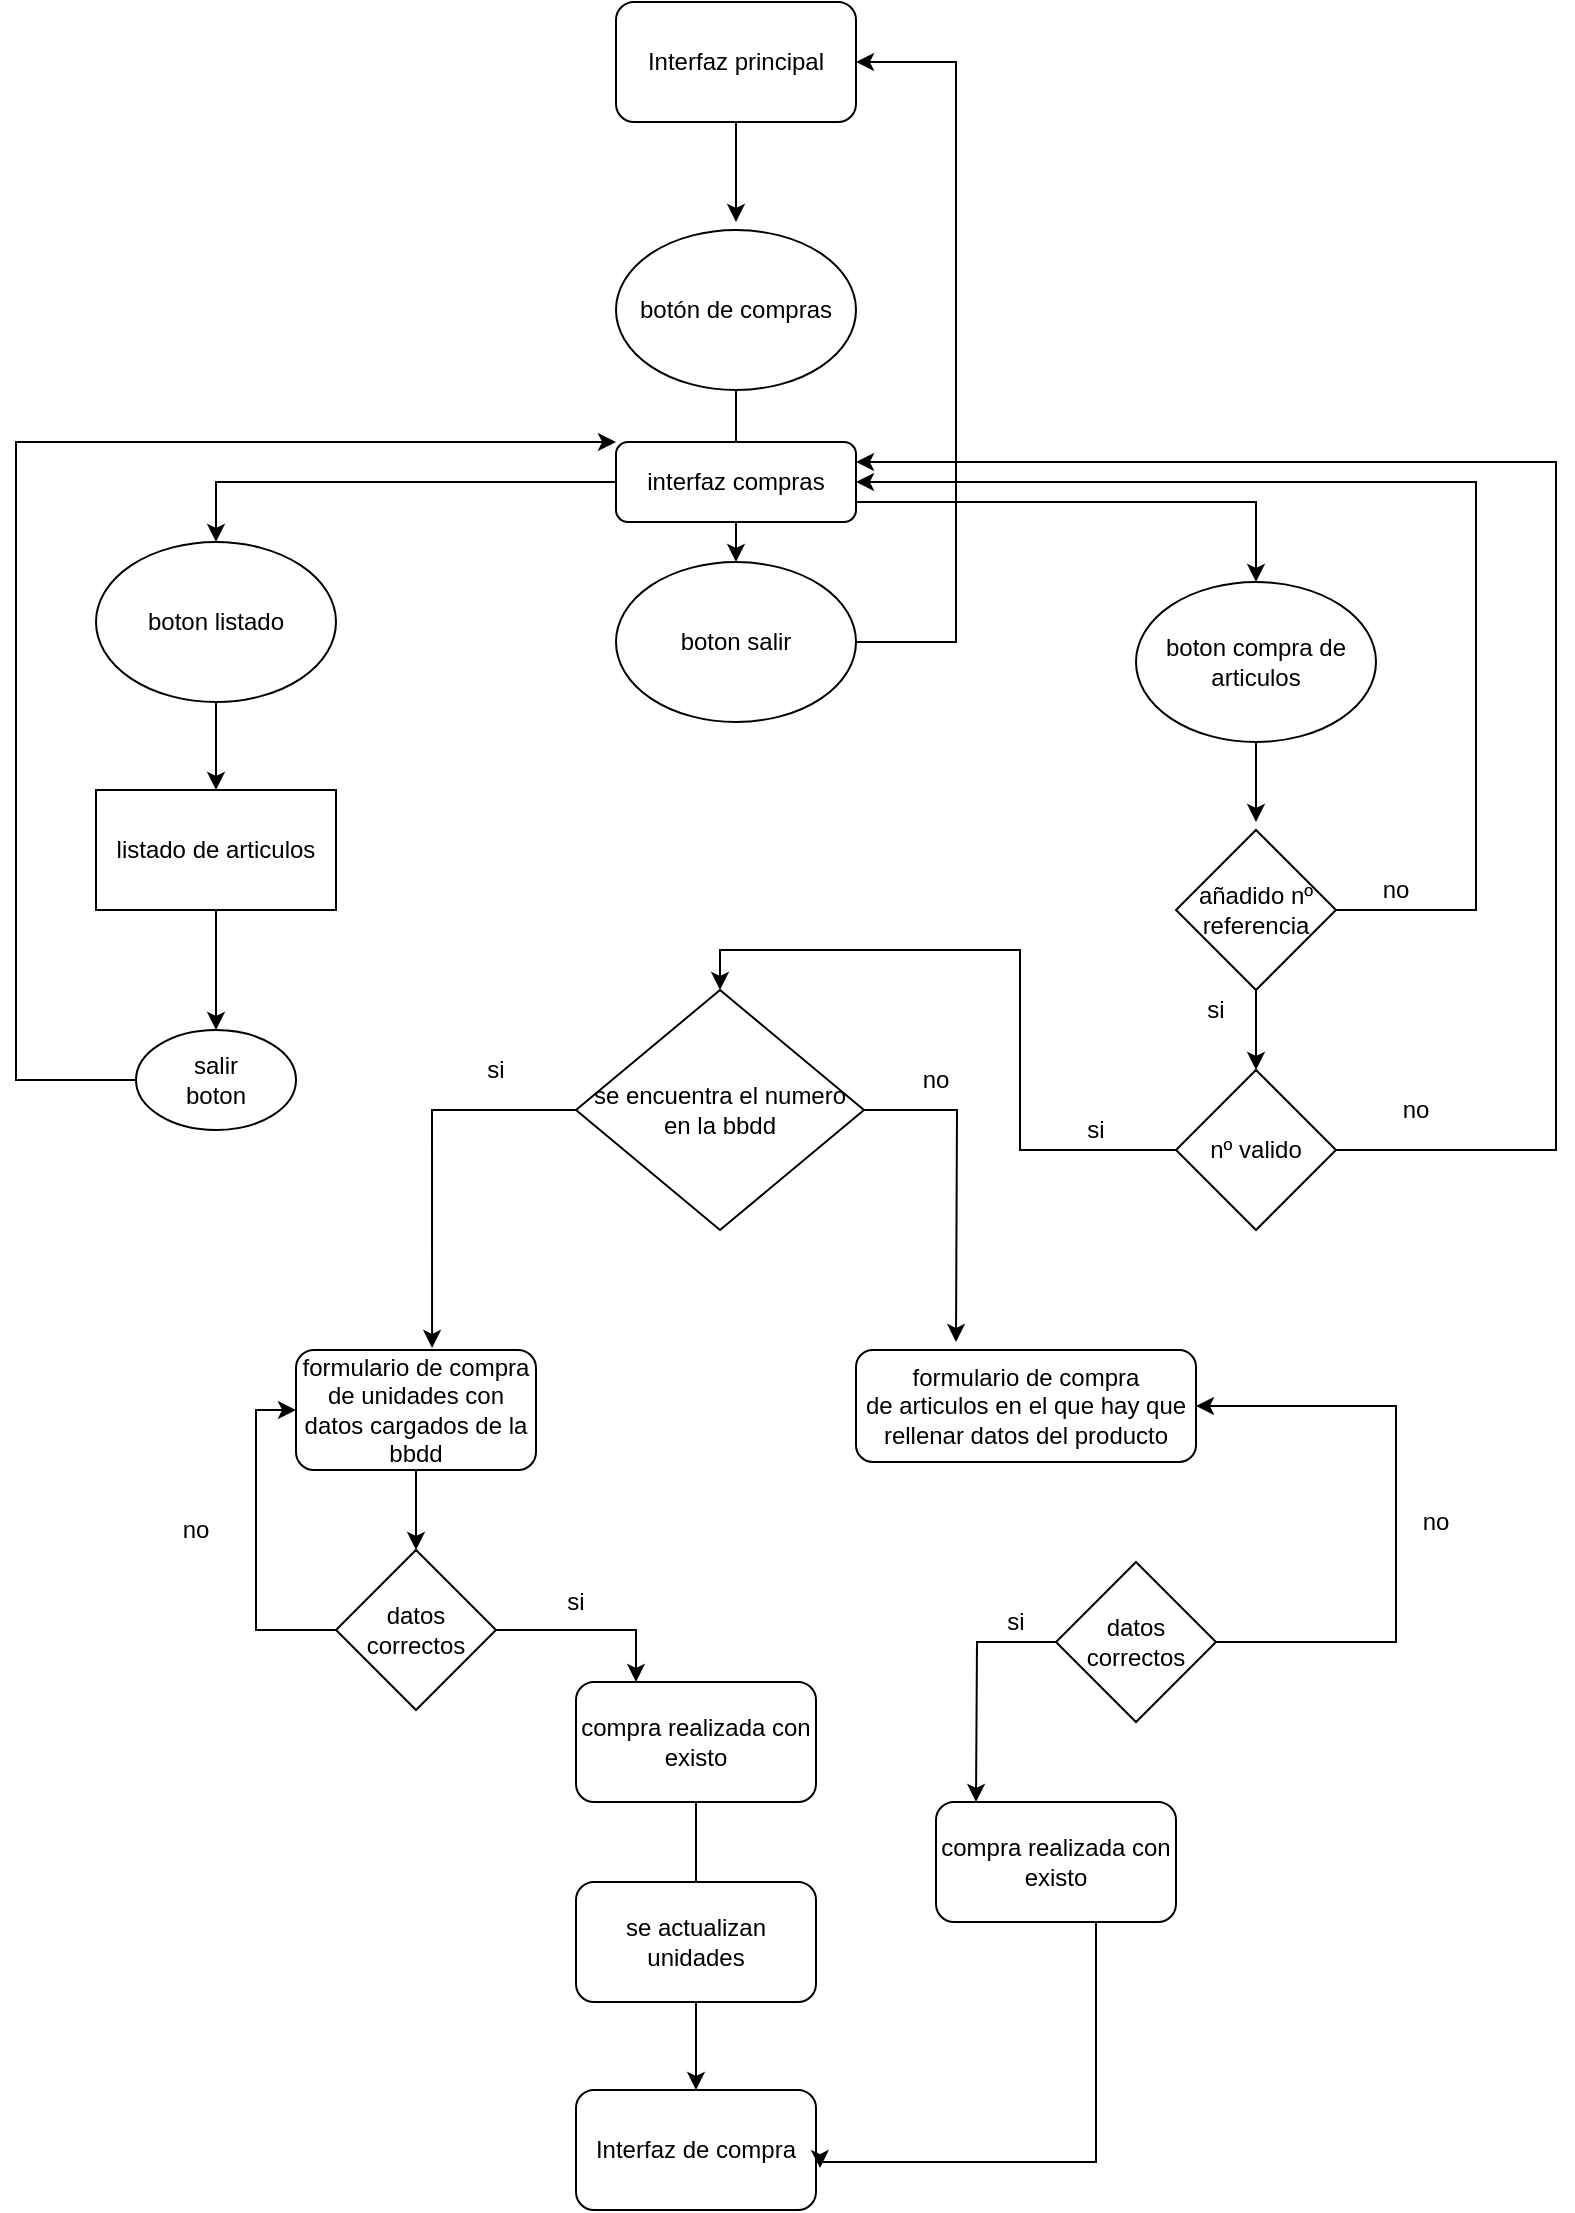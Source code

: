 <mxfile version="13.9.7" type="device"><diagram id="y0XukhvgNyU9BGp6lTJl" name="Page-1"><mxGraphModel dx="868" dy="393" grid="1" gridSize="10" guides="1" tooltips="1" connect="1" arrows="1" fold="1" page="1" pageScale="1" pageWidth="827" pageHeight="1169" math="0" shadow="0"><root><mxCell id="0"/><mxCell id="1" parent="0"/><mxCell id="GUzYTEe5EyGzgP-8AbfF-11" style="edgeStyle=orthogonalEdgeStyle;rounded=0;orthogonalLoop=1;jettySize=auto;html=1;exitX=0;exitY=0.5;exitDx=0;exitDy=0;" parent="1" source="GUzYTEe5EyGzgP-8AbfF-50" target="GUzYTEe5EyGzgP-8AbfF-2" edge="1"><mxGeometry relative="1" as="geometry"/></mxCell><mxCell id="GUzYTEe5EyGzgP-8AbfF-12" style="edgeStyle=orthogonalEdgeStyle;rounded=0;orthogonalLoop=1;jettySize=auto;html=1;exitX=0.5;exitY=1;exitDx=0;exitDy=0;entryX=0.5;entryY=0;entryDx=0;entryDy=0;" parent="1" source="GUzYTEe5EyGzgP-8AbfF-1" target="GUzYTEe5EyGzgP-8AbfF-3" edge="1"><mxGeometry relative="1" as="geometry"/></mxCell><mxCell id="GUzYTEe5EyGzgP-8AbfF-13" style="edgeStyle=orthogonalEdgeStyle;rounded=0;orthogonalLoop=1;jettySize=auto;html=1;entryX=0.5;entryY=0;entryDx=0;entryDy=0;exitX=1;exitY=0.25;exitDx=0;exitDy=0;" parent="1" source="GUzYTEe5EyGzgP-8AbfF-50" target="GUzYTEe5EyGzgP-8AbfF-4" edge="1"><mxGeometry relative="1" as="geometry"><mxPoint x="510" y="270" as="sourcePoint"/><Array as="points"><mxPoint x="440" y="290"/><mxPoint x="640" y="290"/></Array></mxGeometry></mxCell><mxCell id="GUzYTEe5EyGzgP-8AbfF-1" value="&lt;font style=&quot;vertical-align: inherit&quot;&gt;&lt;font style=&quot;vertical-align: inherit&quot;&gt;&lt;font style=&quot;vertical-align: inherit&quot;&gt;&lt;font style=&quot;vertical-align: inherit&quot;&gt;&lt;font style=&quot;vertical-align: inherit&quot;&gt;&lt;font style=&quot;vertical-align: inherit&quot;&gt;botón de compras&lt;/font&gt;&lt;/font&gt;&lt;/font&gt;&lt;/font&gt;&lt;/font&gt;&lt;/font&gt;" style="ellipse;whiteSpace=wrap;html=1;" parent="1" vertex="1"><mxGeometry x="320" y="154" width="120" height="80" as="geometry"/></mxCell><mxCell id="GUzYTEe5EyGzgP-8AbfF-8" style="edgeStyle=orthogonalEdgeStyle;rounded=0;orthogonalLoop=1;jettySize=auto;html=1;entryX=0.5;entryY=0;entryDx=0;entryDy=0;" parent="1" source="GUzYTEe5EyGzgP-8AbfF-2" target="GUzYTEe5EyGzgP-8AbfF-6" edge="1"><mxGeometry relative="1" as="geometry"/></mxCell><mxCell id="GUzYTEe5EyGzgP-8AbfF-2" value="&lt;font style=&quot;vertical-align: inherit&quot;&gt;&lt;font style=&quot;vertical-align: inherit&quot;&gt;&lt;font style=&quot;vertical-align: inherit&quot;&gt;&lt;font style=&quot;vertical-align: inherit&quot;&gt;&lt;font style=&quot;vertical-align: inherit&quot;&gt;&lt;font style=&quot;vertical-align: inherit&quot;&gt;boton listado&lt;/font&gt;&lt;/font&gt;&lt;/font&gt;&lt;/font&gt;&lt;/font&gt;&lt;/font&gt;" style="ellipse;whiteSpace=wrap;html=1;" parent="1" vertex="1"><mxGeometry x="60" y="310" width="120" height="80" as="geometry"/></mxCell><mxCell id="GUzYTEe5EyGzgP-8AbfF-14" style="edgeStyle=orthogonalEdgeStyle;rounded=0;orthogonalLoop=1;jettySize=auto;html=1;entryX=1;entryY=0.5;entryDx=0;entryDy=0;" parent="1" source="GUzYTEe5EyGzgP-8AbfF-3" target="GUzYTEe5EyGzgP-8AbfF-46" edge="1"><mxGeometry relative="1" as="geometry"><mxPoint x="450" y="70" as="targetPoint"/><Array as="points"><mxPoint x="490" y="360"/><mxPoint x="490" y="70"/></Array></mxGeometry></mxCell><mxCell id="GUzYTEe5EyGzgP-8AbfF-3" value="&lt;font style=&quot;vertical-align: inherit&quot;&gt;&lt;font style=&quot;vertical-align: inherit&quot;&gt;&lt;font style=&quot;vertical-align: inherit&quot;&gt;&lt;font style=&quot;vertical-align: inherit&quot;&gt;&lt;font style=&quot;vertical-align: inherit&quot;&gt;&lt;font style=&quot;vertical-align: inherit&quot;&gt;boton salir&lt;/font&gt;&lt;/font&gt;&lt;/font&gt;&lt;/font&gt;&lt;/font&gt;&lt;/font&gt;" style="ellipse;whiteSpace=wrap;html=1;" parent="1" vertex="1"><mxGeometry x="320" y="320" width="120" height="80" as="geometry"/></mxCell><mxCell id="GUzYTEe5EyGzgP-8AbfF-51" style="edgeStyle=orthogonalEdgeStyle;rounded=0;orthogonalLoop=1;jettySize=auto;html=1;" parent="1" source="GUzYTEe5EyGzgP-8AbfF-4" edge="1"><mxGeometry relative="1" as="geometry"><mxPoint x="640" y="450" as="targetPoint"/></mxGeometry></mxCell><mxCell id="GUzYTEe5EyGzgP-8AbfF-4" value="&lt;font style=&quot;vertical-align: inherit&quot;&gt;&lt;font style=&quot;vertical-align: inherit&quot;&gt;&lt;font style=&quot;vertical-align: inherit&quot;&gt;&lt;font style=&quot;vertical-align: inherit&quot;&gt;&lt;font style=&quot;vertical-align: inherit&quot;&gt;&lt;font style=&quot;vertical-align: inherit&quot;&gt;&lt;font style=&quot;vertical-align: inherit&quot;&gt;&lt;font style=&quot;vertical-align: inherit&quot;&gt;boton compra de articulos&lt;/font&gt;&lt;/font&gt;&lt;/font&gt;&lt;/font&gt;&lt;/font&gt;&lt;/font&gt;&lt;/font&gt;&lt;/font&gt;" style="ellipse;whiteSpace=wrap;html=1;" parent="1" vertex="1"><mxGeometry x="580" y="330" width="120" height="80" as="geometry"/></mxCell><mxCell id="GUzYTEe5EyGzgP-8AbfF-9" style="edgeStyle=orthogonalEdgeStyle;rounded=0;orthogonalLoop=1;jettySize=auto;html=1;entryX=0.5;entryY=0;entryDx=0;entryDy=0;" parent="1" source="GUzYTEe5EyGzgP-8AbfF-6" target="GUzYTEe5EyGzgP-8AbfF-7" edge="1"><mxGeometry relative="1" as="geometry"/></mxCell><mxCell id="GUzYTEe5EyGzgP-8AbfF-6" value="&lt;font style=&quot;vertical-align: inherit&quot;&gt;&lt;font style=&quot;vertical-align: inherit&quot;&gt;listado de articulos&lt;/font&gt;&lt;/font&gt;" style="rounded=0;whiteSpace=wrap;html=1;" parent="1" vertex="1"><mxGeometry x="60" y="434" width="120" height="60" as="geometry"/></mxCell><mxCell id="GUzYTEe5EyGzgP-8AbfF-10" style="edgeStyle=orthogonalEdgeStyle;rounded=0;orthogonalLoop=1;jettySize=auto;html=1;exitX=0;exitY=0.5;exitDx=0;exitDy=0;entryX=0;entryY=0;entryDx=0;entryDy=0;" parent="1" source="GUzYTEe5EyGzgP-8AbfF-7" target="GUzYTEe5EyGzgP-8AbfF-50" edge="1"><mxGeometry relative="1" as="geometry"><mxPoint x="310" y="194" as="targetPoint"/><Array as="points"><mxPoint x="20" y="579"/><mxPoint x="20" y="260"/></Array></mxGeometry></mxCell><mxCell id="GUzYTEe5EyGzgP-8AbfF-7" value="&lt;font style=&quot;vertical-align: inherit&quot;&gt;&lt;font style=&quot;vertical-align: inherit&quot;&gt;salir&lt;br&gt;boton&lt;br&gt;&lt;/font&gt;&lt;/font&gt;" style="ellipse;whiteSpace=wrap;html=1;" parent="1" vertex="1"><mxGeometry x="80" y="554" width="80" height="50" as="geometry"/></mxCell><mxCell id="GUzYTEe5EyGzgP-8AbfF-17" style="edgeStyle=orthogonalEdgeStyle;rounded=0;orthogonalLoop=1;jettySize=auto;html=1;entryX=1;entryY=0.5;entryDx=0;entryDy=0;" parent="1" source="GUzYTEe5EyGzgP-8AbfF-16" target="GUzYTEe5EyGzgP-8AbfF-50" edge="1"><mxGeometry relative="1" as="geometry"><mxPoint x="460" y="280" as="targetPoint"/><Array as="points"><mxPoint x="750" y="494"/><mxPoint x="750" y="280"/></Array></mxGeometry></mxCell><mxCell id="GUzYTEe5EyGzgP-8AbfF-20" style="edgeStyle=orthogonalEdgeStyle;rounded=0;orthogonalLoop=1;jettySize=auto;html=1;entryX=0.5;entryY=0;entryDx=0;entryDy=0;" parent="1" source="GUzYTEe5EyGzgP-8AbfF-16" target="GUzYTEe5EyGzgP-8AbfF-19" edge="1"><mxGeometry relative="1" as="geometry"/></mxCell><mxCell id="GUzYTEe5EyGzgP-8AbfF-16" value="añadido nº referencia" style="rhombus;whiteSpace=wrap;html=1;" parent="1" vertex="1"><mxGeometry x="600" y="454" width="80" height="80" as="geometry"/></mxCell><mxCell id="GUzYTEe5EyGzgP-8AbfF-18" value="no" style="text;html=1;strokeColor=none;fillColor=none;align=center;verticalAlign=middle;whiteSpace=wrap;rounded=0;" parent="1" vertex="1"><mxGeometry x="690" y="474" width="40" height="20" as="geometry"/></mxCell><mxCell id="GUzYTEe5EyGzgP-8AbfF-21" style="edgeStyle=orthogonalEdgeStyle;rounded=0;orthogonalLoop=1;jettySize=auto;html=1;entryX=1;entryY=0.25;entryDx=0;entryDy=0;" parent="1" source="GUzYTEe5EyGzgP-8AbfF-19" target="GUzYTEe5EyGzgP-8AbfF-50" edge="1"><mxGeometry relative="1" as="geometry"><mxPoint x="460" y="250" as="targetPoint"/><Array as="points"><mxPoint x="790" y="614"/><mxPoint x="790" y="270"/></Array></mxGeometry></mxCell><mxCell id="GUzYTEe5EyGzgP-8AbfF-29" style="edgeStyle=orthogonalEdgeStyle;rounded=0;orthogonalLoop=1;jettySize=auto;html=1;exitX=0;exitY=0.5;exitDx=0;exitDy=0;entryX=0.5;entryY=0;entryDx=0;entryDy=0;" parent="1" source="GUzYTEe5EyGzgP-8AbfF-19" target="GUzYTEe5EyGzgP-8AbfF-28" edge="1"><mxGeometry relative="1" as="geometry"/></mxCell><mxCell id="GUzYTEe5EyGzgP-8AbfF-19" value="nº valido" style="rhombus;whiteSpace=wrap;html=1;" parent="1" vertex="1"><mxGeometry x="600" y="574" width="80" height="80" as="geometry"/></mxCell><mxCell id="GUzYTEe5EyGzgP-8AbfF-22" value="no" style="text;html=1;strokeColor=none;fillColor=none;align=center;verticalAlign=middle;whiteSpace=wrap;rounded=0;" parent="1" vertex="1"><mxGeometry x="700" y="584" width="40" height="20" as="geometry"/></mxCell><mxCell id="GUzYTEe5EyGzgP-8AbfF-23" value="si" style="text;html=1;strokeColor=none;fillColor=none;align=center;verticalAlign=middle;whiteSpace=wrap;rounded=0;" parent="1" vertex="1"><mxGeometry x="600" y="534" width="40" height="20" as="geometry"/></mxCell><mxCell id="GUzYTEe5EyGzgP-8AbfF-56" style="edgeStyle=orthogonalEdgeStyle;rounded=0;orthogonalLoop=1;jettySize=auto;html=1;exitX=0.5;exitY=1;exitDx=0;exitDy=0;entryX=0.5;entryY=0;entryDx=0;entryDy=0;" parent="1" source="GUzYTEe5EyGzgP-8AbfF-25" target="GUzYTEe5EyGzgP-8AbfF-36" edge="1"><mxGeometry relative="1" as="geometry"/></mxCell><mxCell id="GUzYTEe5EyGzgP-8AbfF-25" value="formulario de compra&lt;br&gt;de unidades con datos cargados de la bbdd" style="rounded=1;whiteSpace=wrap;html=1;" parent="1" vertex="1"><mxGeometry x="160" y="714" width="120" height="60" as="geometry"/></mxCell><mxCell id="GUzYTEe5EyGzgP-8AbfF-27" value="si" style="text;html=1;strokeColor=none;fillColor=none;align=center;verticalAlign=middle;whiteSpace=wrap;rounded=0;" parent="1" vertex="1"><mxGeometry x="540" y="594" width="40" height="20" as="geometry"/></mxCell><mxCell id="GUzYTEe5EyGzgP-8AbfF-33" style="edgeStyle=orthogonalEdgeStyle;rounded=0;orthogonalLoop=1;jettySize=auto;html=1;entryX=0.567;entryY=-0.017;entryDx=0;entryDy=0;entryPerimeter=0;" parent="1" source="GUzYTEe5EyGzgP-8AbfF-28" target="GUzYTEe5EyGzgP-8AbfF-25" edge="1"><mxGeometry relative="1" as="geometry"><mxPoint x="220" y="594" as="targetPoint"/></mxGeometry></mxCell><mxCell id="zZfQXTJqML9NteeUFTbL-1" style="edgeStyle=orthogonalEdgeStyle;rounded=0;orthogonalLoop=1;jettySize=auto;html=1;exitX=1;exitY=0.5;exitDx=0;exitDy=0;" parent="1" source="GUzYTEe5EyGzgP-8AbfF-28" edge="1"><mxGeometry relative="1" as="geometry"><mxPoint x="490" y="710" as="targetPoint"/></mxGeometry></mxCell><mxCell id="GUzYTEe5EyGzgP-8AbfF-28" value="se encuentra el numero en la bbdd" style="rhombus;whiteSpace=wrap;html=1;" parent="1" vertex="1"><mxGeometry x="300" y="534" width="144" height="120" as="geometry"/></mxCell><mxCell id="GUzYTEe5EyGzgP-8AbfF-34" value="si" style="text;html=1;strokeColor=none;fillColor=none;align=center;verticalAlign=middle;whiteSpace=wrap;rounded=0;" parent="1" vertex="1"><mxGeometry x="240" y="564" width="40" height="20" as="geometry"/></mxCell><mxCell id="GUzYTEe5EyGzgP-8AbfF-35" value="no" style="text;html=1;strokeColor=none;fillColor=none;align=center;verticalAlign=middle;whiteSpace=wrap;rounded=0;" parent="1" vertex="1"><mxGeometry x="460" y="569" width="40" height="20" as="geometry"/></mxCell><mxCell id="GUzYTEe5EyGzgP-8AbfF-38" style="edgeStyle=orthogonalEdgeStyle;rounded=0;orthogonalLoop=1;jettySize=auto;html=1;exitX=0;exitY=0.5;exitDx=0;exitDy=0;entryX=0;entryY=0.5;entryDx=0;entryDy=0;" parent="1" source="GUzYTEe5EyGzgP-8AbfF-36" target="GUzYTEe5EyGzgP-8AbfF-25" edge="1"><mxGeometry relative="1" as="geometry"/></mxCell><mxCell id="GUzYTEe5EyGzgP-8AbfF-43" style="edgeStyle=orthogonalEdgeStyle;rounded=0;orthogonalLoop=1;jettySize=auto;html=1;entryX=0.25;entryY=0;entryDx=0;entryDy=0;" parent="1" source="GUzYTEe5EyGzgP-8AbfF-36" target="GUzYTEe5EyGzgP-8AbfF-42" edge="1"><mxGeometry relative="1" as="geometry"/></mxCell><mxCell id="GUzYTEe5EyGzgP-8AbfF-36" value="datos correctos" style="rhombus;whiteSpace=wrap;html=1;" parent="1" vertex="1"><mxGeometry x="180" y="814" width="80" height="80" as="geometry"/></mxCell><mxCell id="GUzYTEe5EyGzgP-8AbfF-41" value="no" style="text;html=1;strokeColor=none;fillColor=none;align=center;verticalAlign=middle;whiteSpace=wrap;rounded=0;" parent="1" vertex="1"><mxGeometry x="90" y="794" width="40" height="20" as="geometry"/></mxCell><mxCell id="GUzYTEe5EyGzgP-8AbfF-48" style="edgeStyle=orthogonalEdgeStyle;rounded=0;orthogonalLoop=1;jettySize=auto;html=1;exitX=0.5;exitY=1;exitDx=0;exitDy=0;entryX=0.5;entryY=0;entryDx=0;entryDy=0;" parent="1" source="GUzYTEe5EyGzgP-8AbfF-42" target="GUzYTEe5EyGzgP-8AbfF-45" edge="1"><mxGeometry relative="1" as="geometry"/></mxCell><mxCell id="GUzYTEe5EyGzgP-8AbfF-42" value="compra realizada con existo" style="rounded=1;whiteSpace=wrap;html=1;" parent="1" vertex="1"><mxGeometry x="300" y="880" width="120" height="60" as="geometry"/></mxCell><mxCell id="GUzYTEe5EyGzgP-8AbfF-45" value="Interfaz de compra" style="rounded=1;whiteSpace=wrap;html=1;" parent="1" vertex="1"><mxGeometry x="300" y="1084" width="120" height="60" as="geometry"/></mxCell><mxCell id="GUzYTEe5EyGzgP-8AbfF-49" style="edgeStyle=orthogonalEdgeStyle;rounded=0;orthogonalLoop=1;jettySize=auto;html=1;" parent="1" source="GUzYTEe5EyGzgP-8AbfF-46" edge="1"><mxGeometry relative="1" as="geometry"><mxPoint x="380" y="150" as="targetPoint"/></mxGeometry></mxCell><mxCell id="GUzYTEe5EyGzgP-8AbfF-46" value="Interfaz principal" style="rounded=1;whiteSpace=wrap;html=1;" parent="1" vertex="1"><mxGeometry x="320" y="40" width="120" height="60" as="geometry"/></mxCell><mxCell id="GUzYTEe5EyGzgP-8AbfF-50" value="&lt;font style=&quot;vertical-align: inherit&quot;&gt;&lt;font style=&quot;vertical-align: inherit&quot;&gt;interfaz compras&lt;/font&gt;&lt;/font&gt;" style="rounded=1;whiteSpace=wrap;html=1;" parent="1" vertex="1"><mxGeometry x="320" y="260" width="120" height="40" as="geometry"/></mxCell><mxCell id="GUzYTEe5EyGzgP-8AbfF-53" value="si" style="text;html=1;strokeColor=none;fillColor=none;align=center;verticalAlign=middle;whiteSpace=wrap;rounded=0;" parent="1" vertex="1"><mxGeometry x="280" y="830" width="40" height="20" as="geometry"/></mxCell><mxCell id="GUzYTEe5EyGzgP-8AbfF-57" value="se actualizan unidades" style="rounded=1;whiteSpace=wrap;html=1;" parent="1" vertex="1"><mxGeometry x="300" y="980" width="120" height="60" as="geometry"/></mxCell><mxCell id="zZfQXTJqML9NteeUFTbL-2" value="&lt;span&gt;formulario de compra&lt;/span&gt;&lt;br&gt;de articulos en el que hay que rellenar datos del producto" style="rounded=1;whiteSpace=wrap;html=1;" parent="1" vertex="1"><mxGeometry x="440" y="714" width="170" height="56" as="geometry"/></mxCell><mxCell id="zZfQXTJqML9NteeUFTbL-3" style="edgeStyle=orthogonalEdgeStyle;rounded=0;orthogonalLoop=1;jettySize=auto;html=1;exitX=0;exitY=0.5;exitDx=0;exitDy=0;" parent="1" source="zZfQXTJqML9NteeUFTbL-5" edge="1"><mxGeometry relative="1" as="geometry"><mxPoint x="500" y="940" as="targetPoint"/></mxGeometry></mxCell><mxCell id="zZfQXTJqML9NteeUFTbL-4" style="edgeStyle=orthogonalEdgeStyle;rounded=0;orthogonalLoop=1;jettySize=auto;html=1;entryX=1;entryY=0.5;entryDx=0;entryDy=0;" parent="1" source="zZfQXTJqML9NteeUFTbL-5" target="zZfQXTJqML9NteeUFTbL-2" edge="1"><mxGeometry relative="1" as="geometry"><mxPoint x="710" y="740" as="targetPoint"/><Array as="points"><mxPoint x="710" y="860"/><mxPoint x="710" y="742"/></Array></mxGeometry></mxCell><mxCell id="zZfQXTJqML9NteeUFTbL-5" value="datos correctos" style="rhombus;whiteSpace=wrap;html=1;" parent="1" vertex="1"><mxGeometry x="540" y="820" width="80" height="80" as="geometry"/></mxCell><mxCell id="zZfQXTJqML9NteeUFTbL-6" value="no" style="text;html=1;strokeColor=none;fillColor=none;align=center;verticalAlign=middle;whiteSpace=wrap;rounded=0;" parent="1" vertex="1"><mxGeometry x="710" y="790" width="40" height="20" as="geometry"/></mxCell><mxCell id="zZfQXTJqML9NteeUFTbL-7" value="si" style="text;html=1;strokeColor=none;fillColor=none;align=center;verticalAlign=middle;whiteSpace=wrap;rounded=0;" parent="1" vertex="1"><mxGeometry x="500" y="840" width="40" height="20" as="geometry"/></mxCell><mxCell id="zZfQXTJqML9NteeUFTbL-9" style="edgeStyle=orthogonalEdgeStyle;rounded=0;orthogonalLoop=1;jettySize=auto;html=1;entryX=1.017;entryY=0.65;entryDx=0;entryDy=0;entryPerimeter=0;" parent="1" source="zZfQXTJqML9NteeUFTbL-8" target="GUzYTEe5EyGzgP-8AbfF-45" edge="1"><mxGeometry relative="1" as="geometry"><mxPoint x="540" y="1120" as="targetPoint"/><Array as="points"><mxPoint x="560" y="1120"/><mxPoint x="422" y="1120"/></Array></mxGeometry></mxCell><mxCell id="zZfQXTJqML9NteeUFTbL-8" value="compra realizada con existo" style="rounded=1;whiteSpace=wrap;html=1;" parent="1" vertex="1"><mxGeometry x="480" y="940" width="120" height="60" as="geometry"/></mxCell></root></mxGraphModel></diagram></mxfile>